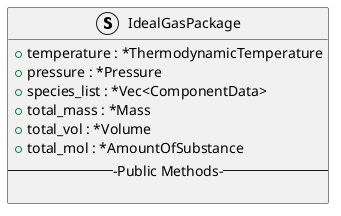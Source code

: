 @startuml ideal_gas_package_class_design


Struct IdealGasPackage {
  + temperature : *ThermodynamicTemperature
  + pressure : *Pressure
  + species_list : *Vec<ComponentData>
  + total_mass : *Mass
  + total_vol : *Volume
  + total_mol : *AmountOfSubstance 
  ---Public Methods---
  
}


@enduml
